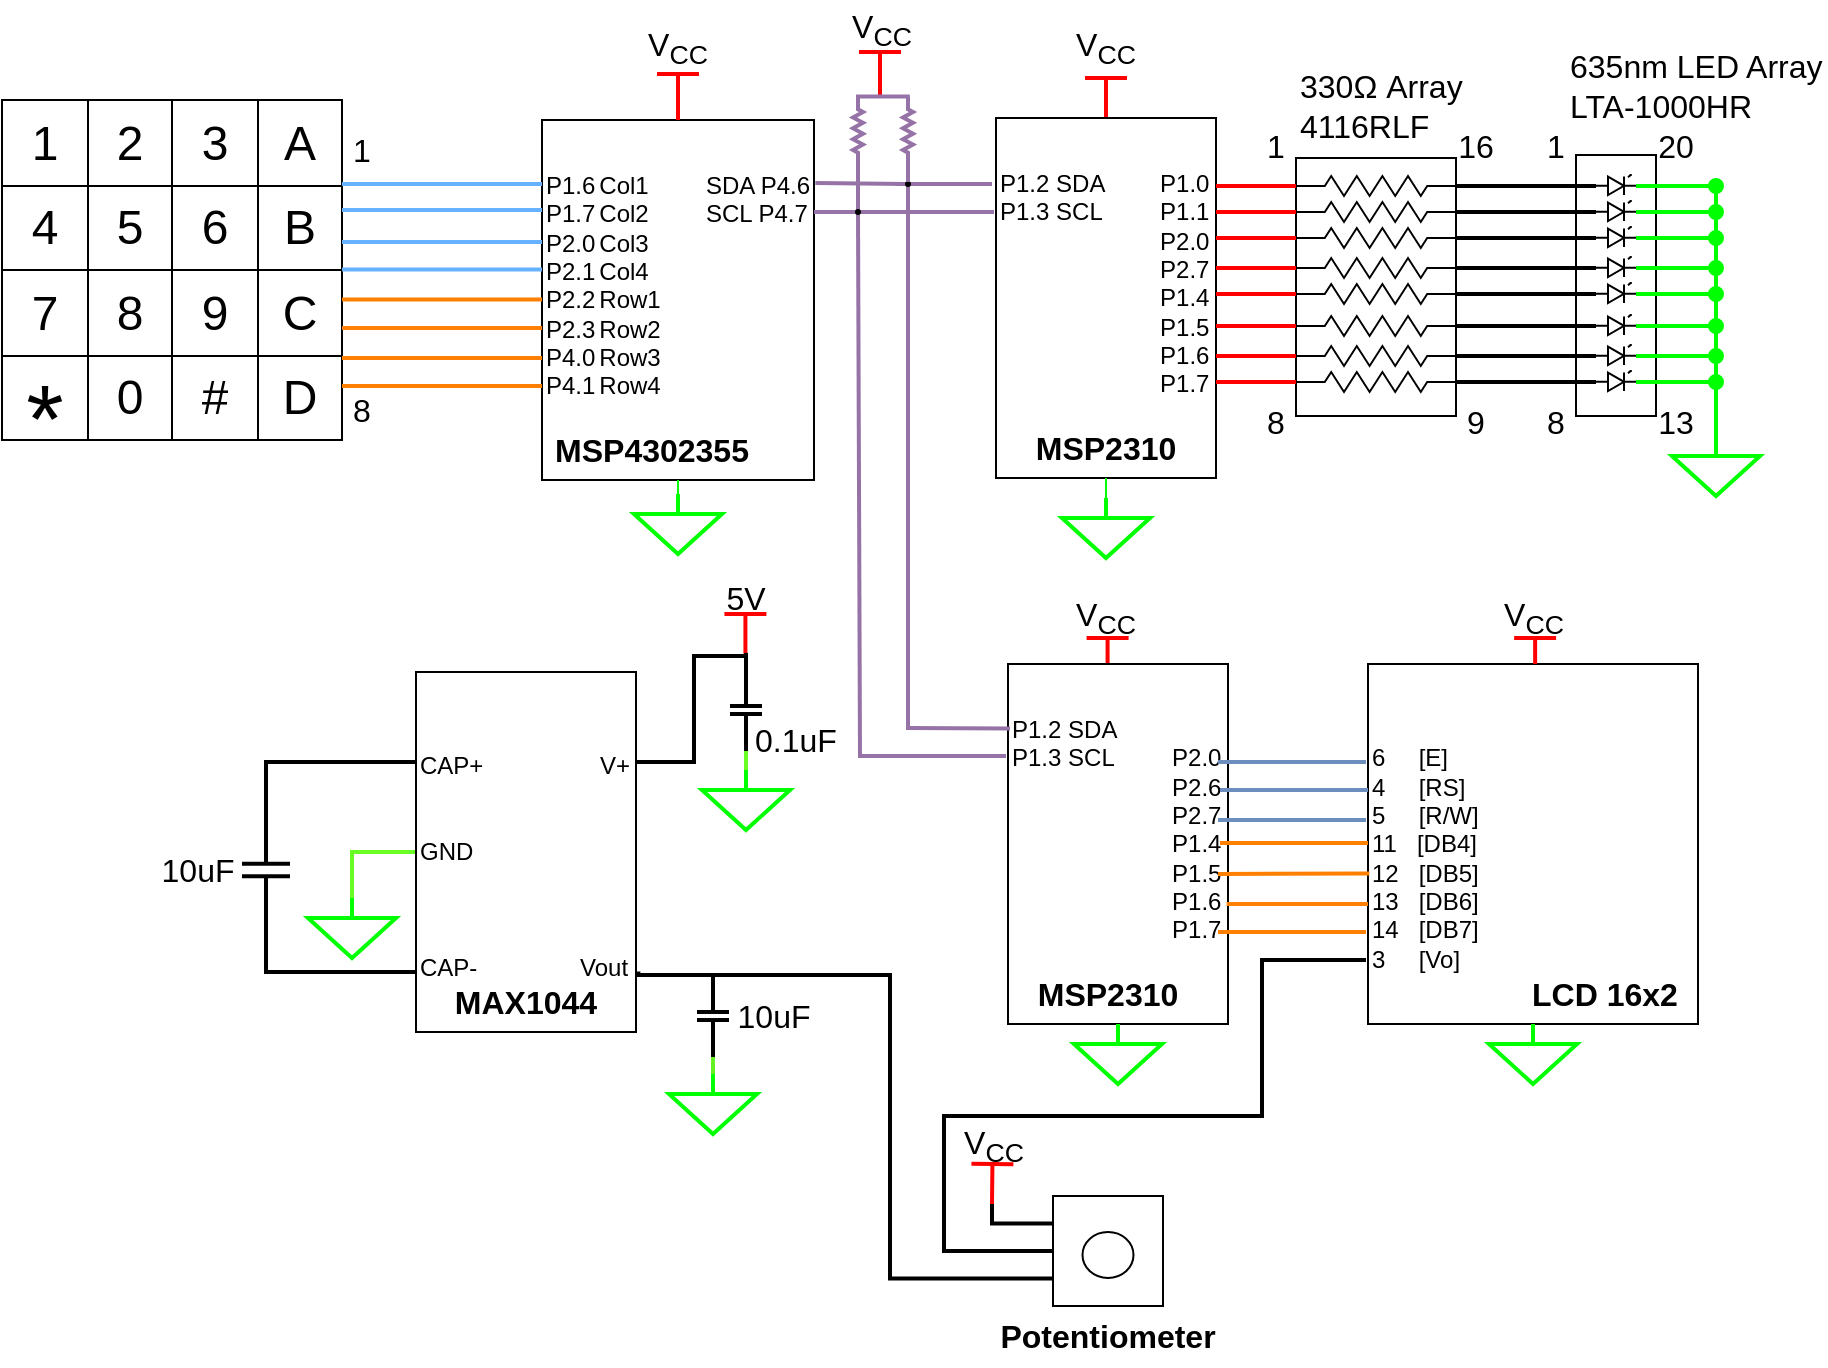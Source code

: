 <mxfile version="24.0.4" type="device">
  <diagram name="Page-1" id="4rpLZlCf1FPE0qUcPTxL">
    <mxGraphModel dx="1115" dy="878" grid="0" gridSize="10" guides="1" tooltips="1" connect="1" arrows="1" fold="1" page="0" pageScale="1" pageWidth="850" pageHeight="1100" math="0" shadow="0">
      <root>
        <mxCell id="0" />
        <mxCell id="1" parent="0" />
        <mxCell id="8NAv_t2myWH5Uk8jgpou-52" style="edgeStyle=orthogonalEdgeStyle;rounded=0;orthogonalLoop=1;jettySize=auto;html=1;exitX=0;exitY=0.5;exitDx=0;exitDy=0;exitPerimeter=0;endArrow=none;endFill=0;fillColor=#e1d5e7;strokeColor=#9673a6;entryX=0.5;entryY=1;entryDx=0;entryDy=0;strokeWidth=2;" edge="1" parent="1" source="8NAv_t2myWH5Uk8jgpou-51" target="8NAv_t2myWH5Uk8jgpou-22">
          <mxGeometry relative="1" as="geometry">
            <mxPoint x="478" y="192.411" as="targetPoint" />
          </mxGeometry>
        </mxCell>
        <mxCell id="cNTjn1yjahwDJ68PiCmW-8" value="P1.6&lt;span style=&quot;white-space: pre;&quot;&gt;&#x9;&lt;/span&gt;Col1&lt;span style=&quot;white-space: pre;&quot;&gt;&#x9;&lt;span style=&quot;white-space: pre;&quot;&gt;&#x9;&lt;/span&gt;&lt;/span&gt;SDA P4.6&lt;br&gt;P1.7&lt;span style=&quot;white-space: pre;&quot;&gt;&#x9;&lt;/span&gt;Col2&lt;span style=&quot;white-space: pre;&quot;&gt;&#x9;&lt;/span&gt;&lt;span style=&quot;white-space: pre;&quot;&gt;&#x9;&lt;/span&gt;SCL P4.7&lt;br&gt;P2.0&lt;span style=&quot;white-space: pre;&quot;&gt;&#x9;&lt;/span&gt;Col3&lt;span style=&quot;white-space: pre;&quot;&gt;&#x9;&lt;/span&gt;&lt;br&gt;P2.1&lt;span style=&quot;white-space: pre;&quot;&gt;&#x9;&lt;/span&gt;Col4&lt;span style=&quot;white-space: pre;&quot;&gt;&#x9;&lt;/span&gt;&lt;br&gt;P2.2&lt;span style=&quot;white-space: pre;&quot;&gt;&#x9;&lt;/span&gt;Row1&lt;br&gt;P2.3&lt;span style=&quot;white-space: pre;&quot;&gt;&#x9;&lt;/span&gt;Row2&lt;br&gt;P4.0&lt;span style=&quot;white-space: pre;&quot;&gt;&#x9;&lt;/span&gt;Row3&lt;br&gt;&lt;div style=&quot;&quot;&gt;&lt;span style=&quot;background-color: initial;&quot;&gt;P4.1&lt;span style=&quot;white-space: pre;&quot;&gt;&#x9;&lt;/span&gt;Row4&lt;/span&gt;&lt;span style=&quot;background-color: initial;&quot;&gt;&amp;nbsp; &amp;nbsp;&amp;nbsp;&lt;/span&gt;&lt;/div&gt;&lt;div style=&quot;&quot;&gt;&lt;span style=&quot;background-color: initial;&quot;&gt;&lt;br&gt;&lt;/span&gt;&lt;/div&gt;" style="rounded=0;whiteSpace=wrap;html=1;align=left;" parent="1" vertex="1">
          <mxGeometry x="320" y="160" width="136" height="180" as="geometry" />
        </mxCell>
        <mxCell id="cNTjn1yjahwDJ68PiCmW-9" value="" style="shape=table;startSize=0;container=1;collapsible=0;childLayout=tableLayout;" parent="1" vertex="1">
          <mxGeometry x="50" y="150" width="170" height="170" as="geometry" />
        </mxCell>
        <mxCell id="cNTjn1yjahwDJ68PiCmW-10" value="" style="shape=tableRow;horizontal=0;startSize=0;swimlaneHead=0;swimlaneBody=0;strokeColor=inherit;top=0;left=0;bottom=0;right=0;collapsible=0;dropTarget=0;fillColor=none;points=[[0,0.5],[1,0.5]];portConstraint=eastwest;" parent="cNTjn1yjahwDJ68PiCmW-9" vertex="1">
          <mxGeometry width="170" height="43" as="geometry" />
        </mxCell>
        <mxCell id="cNTjn1yjahwDJ68PiCmW-11" value="&lt;font style=&quot;font-size: 24px;&quot;&gt;1&lt;/font&gt;" style="shape=partialRectangle;html=1;whiteSpace=wrap;connectable=0;strokeColor=inherit;overflow=hidden;fillColor=none;top=0;left=0;bottom=0;right=0;pointerEvents=1;" parent="cNTjn1yjahwDJ68PiCmW-10" vertex="1">
          <mxGeometry width="43" height="43" as="geometry">
            <mxRectangle width="43" height="43" as="alternateBounds" />
          </mxGeometry>
        </mxCell>
        <mxCell id="cNTjn1yjahwDJ68PiCmW-12" value="&lt;font style=&quot;font-size: 24px;&quot;&gt;2&lt;/font&gt;" style="shape=partialRectangle;html=1;whiteSpace=wrap;connectable=0;strokeColor=inherit;overflow=hidden;fillColor=none;top=0;left=0;bottom=0;right=0;pointerEvents=1;" parent="cNTjn1yjahwDJ68PiCmW-10" vertex="1">
          <mxGeometry x="43" width="42" height="43" as="geometry">
            <mxRectangle width="42" height="43" as="alternateBounds" />
          </mxGeometry>
        </mxCell>
        <mxCell id="cNTjn1yjahwDJ68PiCmW-13" value="&lt;font style=&quot;font-size: 24px;&quot;&gt;3&lt;/font&gt;" style="shape=partialRectangle;html=1;whiteSpace=wrap;connectable=0;strokeColor=inherit;overflow=hidden;fillColor=none;top=0;left=0;bottom=0;right=0;pointerEvents=1;" parent="cNTjn1yjahwDJ68PiCmW-10" vertex="1">
          <mxGeometry x="85" width="43" height="43" as="geometry">
            <mxRectangle width="43" height="43" as="alternateBounds" />
          </mxGeometry>
        </mxCell>
        <mxCell id="cNTjn1yjahwDJ68PiCmW-14" value="&lt;font style=&quot;font-size: 24px;&quot;&gt;A&lt;/font&gt;" style="shape=partialRectangle;html=1;whiteSpace=wrap;connectable=0;strokeColor=inherit;overflow=hidden;fillColor=none;top=0;left=0;bottom=0;right=0;pointerEvents=1;" parent="cNTjn1yjahwDJ68PiCmW-10" vertex="1">
          <mxGeometry x="128" width="42" height="43" as="geometry">
            <mxRectangle width="42" height="43" as="alternateBounds" />
          </mxGeometry>
        </mxCell>
        <mxCell id="cNTjn1yjahwDJ68PiCmW-15" value="" style="shape=tableRow;horizontal=0;startSize=0;swimlaneHead=0;swimlaneBody=0;strokeColor=inherit;top=0;left=0;bottom=0;right=0;collapsible=0;dropTarget=0;fillColor=none;points=[[0,0.5],[1,0.5]];portConstraint=eastwest;" parent="cNTjn1yjahwDJ68PiCmW-9" vertex="1">
          <mxGeometry y="43" width="170" height="42" as="geometry" />
        </mxCell>
        <mxCell id="cNTjn1yjahwDJ68PiCmW-16" value="&lt;font style=&quot;font-size: 24px;&quot;&gt;4&lt;/font&gt;" style="shape=partialRectangle;html=1;whiteSpace=wrap;connectable=0;strokeColor=inherit;overflow=hidden;fillColor=none;top=0;left=0;bottom=0;right=0;pointerEvents=1;" parent="cNTjn1yjahwDJ68PiCmW-15" vertex="1">
          <mxGeometry width="43" height="42" as="geometry">
            <mxRectangle width="43" height="42" as="alternateBounds" />
          </mxGeometry>
        </mxCell>
        <mxCell id="cNTjn1yjahwDJ68PiCmW-17" value="&lt;font style=&quot;font-size: 24px;&quot;&gt;5&lt;/font&gt;" style="shape=partialRectangle;html=1;whiteSpace=wrap;connectable=0;strokeColor=inherit;overflow=hidden;fillColor=none;top=0;left=0;bottom=0;right=0;pointerEvents=1;" parent="cNTjn1yjahwDJ68PiCmW-15" vertex="1">
          <mxGeometry x="43" width="42" height="42" as="geometry">
            <mxRectangle width="42" height="42" as="alternateBounds" />
          </mxGeometry>
        </mxCell>
        <mxCell id="cNTjn1yjahwDJ68PiCmW-18" value="&lt;font style=&quot;font-size: 24px;&quot;&gt;6&lt;/font&gt;" style="shape=partialRectangle;html=1;whiteSpace=wrap;connectable=0;strokeColor=inherit;overflow=hidden;fillColor=none;top=0;left=0;bottom=0;right=0;pointerEvents=1;" parent="cNTjn1yjahwDJ68PiCmW-15" vertex="1">
          <mxGeometry x="85" width="43" height="42" as="geometry">
            <mxRectangle width="43" height="42" as="alternateBounds" />
          </mxGeometry>
        </mxCell>
        <mxCell id="cNTjn1yjahwDJ68PiCmW-19" value="&lt;font style=&quot;font-size: 24px;&quot;&gt;B&lt;/font&gt;" style="shape=partialRectangle;html=1;whiteSpace=wrap;connectable=0;strokeColor=inherit;overflow=hidden;fillColor=none;top=0;left=0;bottom=0;right=0;pointerEvents=1;" parent="cNTjn1yjahwDJ68PiCmW-15" vertex="1">
          <mxGeometry x="128" width="42" height="42" as="geometry">
            <mxRectangle width="42" height="42" as="alternateBounds" />
          </mxGeometry>
        </mxCell>
        <mxCell id="cNTjn1yjahwDJ68PiCmW-20" value="" style="shape=tableRow;horizontal=0;startSize=0;swimlaneHead=0;swimlaneBody=0;strokeColor=inherit;top=0;left=0;bottom=0;right=0;collapsible=0;dropTarget=0;fillColor=none;points=[[0,0.5],[1,0.5]];portConstraint=eastwest;" parent="cNTjn1yjahwDJ68PiCmW-9" vertex="1">
          <mxGeometry y="85" width="170" height="43" as="geometry" />
        </mxCell>
        <mxCell id="cNTjn1yjahwDJ68PiCmW-21" value="&lt;font style=&quot;font-size: 24px;&quot;&gt;7&lt;/font&gt;" style="shape=partialRectangle;html=1;whiteSpace=wrap;connectable=0;strokeColor=inherit;overflow=hidden;fillColor=none;top=0;left=0;bottom=0;right=0;pointerEvents=1;" parent="cNTjn1yjahwDJ68PiCmW-20" vertex="1">
          <mxGeometry width="43" height="43" as="geometry">
            <mxRectangle width="43" height="43" as="alternateBounds" />
          </mxGeometry>
        </mxCell>
        <mxCell id="cNTjn1yjahwDJ68PiCmW-22" value="&lt;font style=&quot;font-size: 24px;&quot;&gt;8&lt;/font&gt;" style="shape=partialRectangle;html=1;whiteSpace=wrap;connectable=0;strokeColor=inherit;overflow=hidden;fillColor=none;top=0;left=0;bottom=0;right=0;pointerEvents=1;" parent="cNTjn1yjahwDJ68PiCmW-20" vertex="1">
          <mxGeometry x="43" width="42" height="43" as="geometry">
            <mxRectangle width="42" height="43" as="alternateBounds" />
          </mxGeometry>
        </mxCell>
        <mxCell id="cNTjn1yjahwDJ68PiCmW-23" value="&lt;font style=&quot;font-size: 24px;&quot;&gt;9&lt;/font&gt;" style="shape=partialRectangle;html=1;whiteSpace=wrap;connectable=0;strokeColor=inherit;overflow=hidden;fillColor=none;top=0;left=0;bottom=0;right=0;pointerEvents=1;" parent="cNTjn1yjahwDJ68PiCmW-20" vertex="1">
          <mxGeometry x="85" width="43" height="43" as="geometry">
            <mxRectangle width="43" height="43" as="alternateBounds" />
          </mxGeometry>
        </mxCell>
        <mxCell id="cNTjn1yjahwDJ68PiCmW-24" value="&lt;font style=&quot;font-size: 24px;&quot;&gt;C&lt;/font&gt;" style="shape=partialRectangle;html=1;whiteSpace=wrap;connectable=0;strokeColor=inherit;overflow=hidden;fillColor=none;top=0;left=0;bottom=0;right=0;pointerEvents=1;" parent="cNTjn1yjahwDJ68PiCmW-20" vertex="1">
          <mxGeometry x="128" width="42" height="43" as="geometry">
            <mxRectangle width="42" height="43" as="alternateBounds" />
          </mxGeometry>
        </mxCell>
        <mxCell id="cNTjn1yjahwDJ68PiCmW-25" value="" style="shape=tableRow;horizontal=0;startSize=0;swimlaneHead=0;swimlaneBody=0;strokeColor=inherit;top=0;left=0;bottom=0;right=0;collapsible=0;dropTarget=0;fillColor=none;points=[[0,0.5],[1,0.5]];portConstraint=eastwest;" parent="cNTjn1yjahwDJ68PiCmW-9" vertex="1">
          <mxGeometry y="128" width="170" height="42" as="geometry" />
        </mxCell>
        <mxCell id="cNTjn1yjahwDJ68PiCmW-26" value="&lt;font style=&quot;font-size: 48px;&quot;&gt;*&lt;/font&gt;" style="shape=partialRectangle;html=1;whiteSpace=wrap;connectable=0;strokeColor=inherit;overflow=hidden;fillColor=none;top=0;left=0;bottom=0;right=0;pointerEvents=1;" parent="cNTjn1yjahwDJ68PiCmW-25" vertex="1">
          <mxGeometry width="43" height="42" as="geometry">
            <mxRectangle width="43" height="42" as="alternateBounds" />
          </mxGeometry>
        </mxCell>
        <mxCell id="cNTjn1yjahwDJ68PiCmW-27" value="&lt;font style=&quot;font-size: 24px;&quot;&gt;0&lt;/font&gt;" style="shape=partialRectangle;html=1;whiteSpace=wrap;connectable=0;strokeColor=inherit;overflow=hidden;fillColor=none;top=0;left=0;bottom=0;right=0;pointerEvents=1;" parent="cNTjn1yjahwDJ68PiCmW-25" vertex="1">
          <mxGeometry x="43" width="42" height="42" as="geometry">
            <mxRectangle width="42" height="42" as="alternateBounds" />
          </mxGeometry>
        </mxCell>
        <mxCell id="cNTjn1yjahwDJ68PiCmW-28" value="&lt;font style=&quot;font-size: 24px;&quot;&gt;#&lt;/font&gt;" style="shape=partialRectangle;html=1;whiteSpace=wrap;connectable=0;strokeColor=inherit;overflow=hidden;fillColor=none;top=0;left=0;bottom=0;right=0;pointerEvents=1;" parent="cNTjn1yjahwDJ68PiCmW-25" vertex="1">
          <mxGeometry x="85" width="43" height="42" as="geometry">
            <mxRectangle width="43" height="42" as="alternateBounds" />
          </mxGeometry>
        </mxCell>
        <mxCell id="cNTjn1yjahwDJ68PiCmW-29" value="&lt;font style=&quot;font-size: 24px;&quot;&gt;D&lt;/font&gt;" style="shape=partialRectangle;html=1;whiteSpace=wrap;connectable=0;strokeColor=inherit;overflow=hidden;fillColor=none;top=0;left=0;bottom=0;right=0;pointerEvents=1;" parent="cNTjn1yjahwDJ68PiCmW-25" vertex="1">
          <mxGeometry x="128" width="42" height="42" as="geometry">
            <mxRectangle width="42" height="42" as="alternateBounds" />
          </mxGeometry>
        </mxCell>
        <mxCell id="cNTjn1yjahwDJ68PiCmW-30" value="" style="endArrow=none;html=1;rounded=0;strokeColor=#FF8000;strokeWidth=2;" parent="1" edge="1">
          <mxGeometry width="50" height="50" relative="1" as="geometry">
            <mxPoint x="320" y="293" as="sourcePoint" />
            <mxPoint x="220" y="293" as="targetPoint" />
          </mxGeometry>
        </mxCell>
        <mxCell id="cNTjn1yjahwDJ68PiCmW-31" value="" style="endArrow=none;html=1;rounded=0;strokeColor=#FF8000;strokeWidth=2;" parent="1" edge="1">
          <mxGeometry width="50" height="50" relative="1" as="geometry">
            <mxPoint x="320" y="279" as="sourcePoint" />
            <mxPoint x="220" y="279" as="targetPoint" />
          </mxGeometry>
        </mxCell>
        <mxCell id="cNTjn1yjahwDJ68PiCmW-32" value="" style="endArrow=none;html=1;rounded=0;strokeColor=#FF8000;strokeWidth=2;" parent="1" edge="1">
          <mxGeometry width="50" height="50" relative="1" as="geometry">
            <mxPoint x="320" y="264" as="sourcePoint" />
            <mxPoint x="220" y="264" as="targetPoint" />
          </mxGeometry>
        </mxCell>
        <mxCell id="cNTjn1yjahwDJ68PiCmW-33" value="" style="endArrow=none;html=1;rounded=0;strokeColor=#FF8000;strokeWidth=2;" parent="1" edge="1">
          <mxGeometry width="50" height="50" relative="1" as="geometry">
            <mxPoint x="320" y="249.78" as="sourcePoint" />
            <mxPoint x="220" y="249.78" as="targetPoint" />
          </mxGeometry>
        </mxCell>
        <mxCell id="cNTjn1yjahwDJ68PiCmW-34" value="" style="endArrow=none;html=1;rounded=0;strokeColor=#66B2FF;strokeWidth=2;" parent="1" edge="1">
          <mxGeometry width="50" height="50" relative="1" as="geometry">
            <mxPoint x="320" y="234.78" as="sourcePoint" />
            <mxPoint x="220" y="234.78" as="targetPoint" />
          </mxGeometry>
        </mxCell>
        <mxCell id="cNTjn1yjahwDJ68PiCmW-35" value="" style="endArrow=none;html=1;rounded=0;strokeColor=#66B2FF;strokeWidth=2;" parent="1" edge="1">
          <mxGeometry width="50" height="50" relative="1" as="geometry">
            <mxPoint x="320" y="221" as="sourcePoint" />
            <mxPoint x="220" y="221" as="targetPoint" />
          </mxGeometry>
        </mxCell>
        <mxCell id="cNTjn1yjahwDJ68PiCmW-36" value="" style="endArrow=none;html=1;rounded=0;strokeColor=#66B2FF;strokeWidth=2;" parent="1" edge="1">
          <mxGeometry width="50" height="50" relative="1" as="geometry">
            <mxPoint x="320" y="192" as="sourcePoint" />
            <mxPoint x="220" y="192" as="targetPoint" />
          </mxGeometry>
        </mxCell>
        <mxCell id="cNTjn1yjahwDJ68PiCmW-37" value="" style="endArrow=none;html=1;rounded=0;strokeColor=#66B2FF;strokeWidth=2;" parent="1" edge="1">
          <mxGeometry width="50" height="50" relative="1" as="geometry">
            <mxPoint x="320" y="205" as="sourcePoint" />
            <mxPoint x="220" y="205" as="targetPoint" />
          </mxGeometry>
        </mxCell>
        <mxCell id="cNTjn1yjahwDJ68PiCmW-38" value="" style="pointerEvents=1;verticalLabelPosition=bottom;shadow=0;dashed=0;align=center;html=1;verticalAlign=top;shape=mxgraph.electrical.signal_sources.signal_ground;strokeColor=#00FF00;strokeWidth=2;" parent="1" vertex="1">
          <mxGeometry x="366" y="347" width="44" height="30" as="geometry" />
        </mxCell>
        <mxCell id="cNTjn1yjahwDJ68PiCmW-39" value="" style="endArrow=none;html=1;rounded=0;fontSize=12;startSize=8;endSize=8;entryX=0.5;entryY=0;entryDx=0;entryDy=0;entryPerimeter=0;exitX=0.5;exitY=1;exitDx=0;exitDy=0;strokeColor=#00ff00;" parent="1" source="cNTjn1yjahwDJ68PiCmW-8" target="cNTjn1yjahwDJ68PiCmW-38" edge="1">
          <mxGeometry width="50" height="50" relative="1" as="geometry">
            <mxPoint x="340" y="180" as="sourcePoint" />
            <mxPoint x="390" y="130" as="targetPoint" />
          </mxGeometry>
        </mxCell>
        <mxCell id="cNTjn1yjahwDJ68PiCmW-40" value="MSP4302355" style="text;strokeColor=none;fillColor=none;html=1;align=center;verticalAlign=middle;whiteSpace=wrap;rounded=0;fontSize=16;fontStyle=1" parent="1" vertex="1">
          <mxGeometry x="345" y="310" width="60" height="30" as="geometry" />
        </mxCell>
        <mxCell id="cNTjn1yjahwDJ68PiCmW-42" value="1" style="text;strokeColor=none;fillColor=none;html=1;align=center;verticalAlign=middle;whiteSpace=wrap;rounded=0;fontSize=16;" parent="1" vertex="1">
          <mxGeometry x="200" y="160" width="60" height="30" as="geometry" />
        </mxCell>
        <mxCell id="cNTjn1yjahwDJ68PiCmW-43" value="8" style="text;strokeColor=none;fillColor=none;html=1;align=center;verticalAlign=middle;whiteSpace=wrap;rounded=0;fontSize=16;" parent="1" vertex="1">
          <mxGeometry x="200" y="290" width="60" height="30" as="geometry" />
        </mxCell>
        <mxCell id="cNTjn1yjahwDJ68PiCmW-44" style="edgeStyle=none;curved=1;rounded=0;orthogonalLoop=1;jettySize=auto;html=1;exitX=0.5;exitY=0;exitDx=0;exitDy=0;fontSize=12;startSize=8;endSize=18;endArrow=baseDash;endFill=0;shadow=0;strokeWidth=2;strokeColor=#FF0000;" parent="1" source="cNTjn1yjahwDJ68PiCmW-45" edge="1">
          <mxGeometry relative="1" as="geometry">
            <mxPoint x="602" y="139" as="targetPoint" />
          </mxGeometry>
        </mxCell>
        <mxCell id="cNTjn1yjahwDJ68PiCmW-45" value="P1.2 SDA&lt;span style=&quot;white-space: pre;&quot;&gt;&#x9;&lt;/span&gt;P1.0&lt;br&gt;P1.3 SCL&lt;span style=&quot;white-space: pre;&quot;&gt;&#x9;&lt;/span&gt;&lt;span style=&quot;white-space: pre;&quot;&gt;&#x9;&lt;/span&gt;P1.1&lt;br&gt;&lt;blockquote style=&quot;margin: 0 0 0 40px; border: none; padding: 0px;&quot;&gt;&lt;span style=&quot;white-space: pre;&quot;&gt;&lt;span style=&quot;white-space: pre;&quot;&gt;&#x9;&lt;/span&gt;    &lt;/span&gt;P2.0&lt;/blockquote&gt;&lt;span style=&quot;white-space: pre;&quot;&gt;&lt;span style=&quot;white-space: pre;&quot;&gt;&#x9;&lt;/span&gt;&#x9;&lt;/span&gt;&lt;span style=&quot;white-space: pre;&quot;&gt;&#x9;&lt;/span&gt;P2.7&lt;br&gt;&lt;span style=&quot;white-space: pre;&quot;&gt;&lt;span style=&quot;white-space: pre;&quot;&gt;&#x9;&lt;/span&gt;&lt;span style=&quot;white-space: pre;&quot;&gt;&#x9;&lt;/span&gt;&#x9;&lt;/span&gt;P1.4&lt;br&gt;&lt;span style=&quot;white-space: pre;&quot;&gt;&lt;span style=&quot;white-space: pre;&quot;&gt;&#x9;&lt;/span&gt;&lt;span style=&quot;white-space: pre;&quot;&gt;&#x9;&lt;/span&gt;&#x9;&lt;/span&gt;P1.5&lt;br&gt;&lt;span style=&quot;white-space: pre;&quot;&gt;&lt;span style=&quot;white-space: pre;&quot;&gt;&lt;span style=&quot;white-space: pre;&quot;&gt;&#x9;&lt;/span&gt;&lt;span style=&quot;white-space: pre;&quot;&gt;&#x9;&lt;/span&gt;&#x9;&lt;/span&gt;&lt;/span&gt;P1.6&lt;br&gt;&lt;div style=&quot;&quot;&gt;&lt;span style=&quot;background-color: initial;&quot;&gt;&lt;span style=&quot;white-space: pre;&quot;&gt;&lt;span style=&quot;white-space: pre;&quot;&gt;&#x9;&lt;/span&gt;&lt;span style=&quot;white-space: pre;&quot;&gt;&#x9;&lt;/span&gt;&#x9;&lt;/span&gt;&lt;/span&gt;&lt;span style=&quot;background-color: initial;&quot;&gt;P1.7&lt;/span&gt;&lt;span style=&quot;background-color: initial;&quot;&gt;&amp;nbsp; &amp;nbsp;&amp;nbsp;&lt;/span&gt;&lt;/div&gt;" style="rounded=0;whiteSpace=wrap;html=1;align=left;" parent="1" vertex="1">
          <mxGeometry x="547" y="159" width="110" height="180" as="geometry" />
        </mxCell>
        <mxCell id="cNTjn1yjahwDJ68PiCmW-46" value="" style="pointerEvents=1;verticalLabelPosition=bottom;shadow=0;dashed=0;align=center;html=1;verticalAlign=top;shape=mxgraph.electrical.signal_sources.signal_ground;strokeColor=#00FF00;strokeWidth=2;" parent="1" vertex="1">
          <mxGeometry x="580" y="349" width="44" height="30" as="geometry" />
        </mxCell>
        <mxCell id="cNTjn1yjahwDJ68PiCmW-47" value="" style="endArrow=none;html=1;rounded=0;fontSize=12;startSize=8;endSize=8;entryX=0.5;entryY=0;entryDx=0;entryDy=0;entryPerimeter=0;exitX=0.5;exitY=1;exitDx=0;exitDy=0;strokeColor=#00ff00;" parent="1" source="cNTjn1yjahwDJ68PiCmW-45" target="cNTjn1yjahwDJ68PiCmW-46" edge="1">
          <mxGeometry width="50" height="50" relative="1" as="geometry">
            <mxPoint x="567" y="179" as="sourcePoint" />
            <mxPoint x="617" y="129" as="targetPoint" />
          </mxGeometry>
        </mxCell>
        <mxCell id="cNTjn1yjahwDJ68PiCmW-48" value="MSP2310" style="text;strokeColor=none;fillColor=none;html=1;align=center;verticalAlign=middle;whiteSpace=wrap;rounded=0;fontSize=16;fontStyle=1" parent="1" vertex="1">
          <mxGeometry x="572" y="309" width="60" height="30" as="geometry" />
        </mxCell>
        <mxCell id="cNTjn1yjahwDJ68PiCmW-49" value="V&lt;sub&gt;CC&lt;/sub&gt;" style="text;strokeColor=none;fillColor=none;html=1;align=center;verticalAlign=middle;whiteSpace=wrap;rounded=0;fontSize=16;" parent="1" vertex="1">
          <mxGeometry x="572" y="109" width="60" height="30" as="geometry" />
        </mxCell>
        <mxCell id="cNTjn1yjahwDJ68PiCmW-50" value="" style="rounded=0;whiteSpace=wrap;html=1;" parent="1" vertex="1">
          <mxGeometry x="837" y="177.5" width="40" height="130.5" as="geometry" />
        </mxCell>
        <mxCell id="cNTjn1yjahwDJ68PiCmW-51" value="" style="rounded=0;whiteSpace=wrap;html=1;" parent="1" vertex="1">
          <mxGeometry x="697" y="179" width="80" height="129" as="geometry" />
        </mxCell>
        <mxCell id="cNTjn1yjahwDJ68PiCmW-52" value="" style="pointerEvents=1;verticalLabelPosition=bottom;shadow=0;dashed=0;align=center;html=1;verticalAlign=top;shape=mxgraph.electrical.resistors.resistor_2;" parent="1" vertex="1">
          <mxGeometry x="697" y="188" width="80" height="10" as="geometry" />
        </mxCell>
        <mxCell id="cNTjn1yjahwDJ68PiCmW-53" value="" style="pointerEvents=1;verticalLabelPosition=bottom;shadow=0;dashed=0;align=center;html=1;verticalAlign=top;shape=mxgraph.electrical.resistors.resistor_2;" parent="1" vertex="1">
          <mxGeometry x="697" y="201" width="80" height="10" as="geometry" />
        </mxCell>
        <mxCell id="cNTjn1yjahwDJ68PiCmW-54" value="" style="pointerEvents=1;verticalLabelPosition=bottom;shadow=0;dashed=0;align=center;html=1;verticalAlign=top;shape=mxgraph.electrical.resistors.resistor_2;" parent="1" vertex="1">
          <mxGeometry x="697" y="214" width="80" height="10" as="geometry" />
        </mxCell>
        <mxCell id="cNTjn1yjahwDJ68PiCmW-55" value="" style="pointerEvents=1;verticalLabelPosition=bottom;shadow=0;dashed=0;align=center;html=1;verticalAlign=top;shape=mxgraph.electrical.resistors.resistor_2;" parent="1" vertex="1">
          <mxGeometry x="697" y="229" width="80" height="10" as="geometry" />
        </mxCell>
        <mxCell id="cNTjn1yjahwDJ68PiCmW-56" value="" style="pointerEvents=1;verticalLabelPosition=bottom;shadow=0;dashed=0;align=center;html=1;verticalAlign=top;shape=mxgraph.electrical.resistors.resistor_2;" parent="1" vertex="1">
          <mxGeometry x="697" y="242" width="80" height="10" as="geometry" />
        </mxCell>
        <mxCell id="cNTjn1yjahwDJ68PiCmW-57" value="" style="pointerEvents=1;verticalLabelPosition=bottom;shadow=0;dashed=0;align=center;html=1;verticalAlign=top;shape=mxgraph.electrical.resistors.resistor_2;" parent="1" vertex="1">
          <mxGeometry x="697" y="258" width="80" height="10" as="geometry" />
        </mxCell>
        <mxCell id="cNTjn1yjahwDJ68PiCmW-58" value="" style="pointerEvents=1;verticalLabelPosition=bottom;shadow=0;dashed=0;align=center;html=1;verticalAlign=top;shape=mxgraph.electrical.resistors.resistor_2;" parent="1" vertex="1">
          <mxGeometry x="697" y="273" width="80" height="10" as="geometry" />
        </mxCell>
        <mxCell id="cNTjn1yjahwDJ68PiCmW-59" value="" style="pointerEvents=1;verticalLabelPosition=bottom;shadow=0;dashed=0;align=center;html=1;verticalAlign=top;shape=mxgraph.electrical.resistors.resistor_2;" parent="1" vertex="1">
          <mxGeometry x="697" y="286" width="80" height="10" as="geometry" />
        </mxCell>
        <mxCell id="cNTjn1yjahwDJ68PiCmW-60" value="" style="endArrow=none;html=1;rounded=0;strokeColor=#FF0000;strokeWidth=2;" parent="1" edge="1">
          <mxGeometry width="50" height="50" relative="1" as="geometry">
            <mxPoint x="697" y="291" as="sourcePoint" />
            <mxPoint x="657" y="291" as="targetPoint" />
          </mxGeometry>
        </mxCell>
        <mxCell id="cNTjn1yjahwDJ68PiCmW-61" value="" style="endArrow=none;html=1;rounded=0;strokeColor=#FF0000;strokeWidth=2;" parent="1" edge="1">
          <mxGeometry width="50" height="50" relative="1" as="geometry">
            <mxPoint x="697" y="278" as="sourcePoint" />
            <mxPoint x="657" y="278" as="targetPoint" />
          </mxGeometry>
        </mxCell>
        <mxCell id="cNTjn1yjahwDJ68PiCmW-62" value="" style="endArrow=none;html=1;rounded=0;strokeColor=#FF0000;strokeWidth=2;" parent="1" edge="1">
          <mxGeometry width="50" height="50" relative="1" as="geometry">
            <mxPoint x="697" y="263" as="sourcePoint" />
            <mxPoint x="657" y="263" as="targetPoint" />
          </mxGeometry>
        </mxCell>
        <mxCell id="cNTjn1yjahwDJ68PiCmW-63" value="" style="endArrow=none;html=1;rounded=0;strokeColor=#FF0000;strokeWidth=2;" parent="1" edge="1">
          <mxGeometry width="50" height="50" relative="1" as="geometry">
            <mxPoint x="697" y="247" as="sourcePoint" />
            <mxPoint x="657" y="247" as="targetPoint" />
          </mxGeometry>
        </mxCell>
        <mxCell id="cNTjn1yjahwDJ68PiCmW-64" value="" style="endArrow=none;html=1;rounded=0;strokeColor=#FF0000;strokeWidth=2;" parent="1" edge="1">
          <mxGeometry width="50" height="50" relative="1" as="geometry">
            <mxPoint x="697" y="234" as="sourcePoint" />
            <mxPoint x="657" y="234" as="targetPoint" />
          </mxGeometry>
        </mxCell>
        <mxCell id="cNTjn1yjahwDJ68PiCmW-65" value="" style="endArrow=none;html=1;rounded=0;strokeColor=#FF0000;strokeWidth=2;" parent="1" edge="1">
          <mxGeometry width="50" height="50" relative="1" as="geometry">
            <mxPoint x="697" y="219" as="sourcePoint" />
            <mxPoint x="657" y="219" as="targetPoint" />
          </mxGeometry>
        </mxCell>
        <mxCell id="cNTjn1yjahwDJ68PiCmW-66" value="" style="endArrow=none;html=1;rounded=0;strokeColor=#ff0000;strokeWidth=2;" parent="1" edge="1">
          <mxGeometry width="50" height="50" relative="1" as="geometry">
            <mxPoint x="697" y="193" as="sourcePoint" />
            <mxPoint x="657" y="193" as="targetPoint" />
          </mxGeometry>
        </mxCell>
        <mxCell id="cNTjn1yjahwDJ68PiCmW-67" value="" style="endArrow=none;html=1;rounded=0;strokeColor=#FF0000;strokeWidth=2;" parent="1" edge="1">
          <mxGeometry width="50" height="50" relative="1" as="geometry">
            <mxPoint x="697" y="206" as="sourcePoint" />
            <mxPoint x="657" y="206" as="targetPoint" />
          </mxGeometry>
        </mxCell>
        <mxCell id="cNTjn1yjahwDJ68PiCmW-68" style="edgeStyle=none;curved=1;rounded=0;orthogonalLoop=1;jettySize=auto;html=1;exitX=0.5;exitY=1;exitDx=0;exitDy=0;fontSize=12;startSize=8;endSize=8;" parent="1" source="cNTjn1yjahwDJ68PiCmW-51" target="cNTjn1yjahwDJ68PiCmW-51" edge="1">
          <mxGeometry relative="1" as="geometry">
            <Array as="points">
              <mxPoint x="737" y="308" />
            </Array>
          </mxGeometry>
        </mxCell>
        <mxCell id="cNTjn1yjahwDJ68PiCmW-69" value="" style="endArrow=none;html=1;rounded=0;strokeWidth=2;" parent="1" edge="1">
          <mxGeometry width="50" height="50" relative="1" as="geometry">
            <mxPoint x="847" y="291" as="sourcePoint" />
            <mxPoint x="777" y="291" as="targetPoint" />
          </mxGeometry>
        </mxCell>
        <mxCell id="cNTjn1yjahwDJ68PiCmW-70" value="" style="endArrow=none;html=1;rounded=0;strokeWidth=2;" parent="1" edge="1">
          <mxGeometry width="50" height="50" relative="1" as="geometry">
            <mxPoint x="847" y="278" as="sourcePoint" />
            <mxPoint x="777" y="278" as="targetPoint" />
          </mxGeometry>
        </mxCell>
        <mxCell id="cNTjn1yjahwDJ68PiCmW-71" value="" style="endArrow=none;html=1;rounded=0;strokeWidth=2;" parent="1" edge="1">
          <mxGeometry width="50" height="50" relative="1" as="geometry">
            <mxPoint x="847" y="263" as="sourcePoint" />
            <mxPoint x="777" y="263" as="targetPoint" />
          </mxGeometry>
        </mxCell>
        <mxCell id="cNTjn1yjahwDJ68PiCmW-72" value="" style="endArrow=none;html=1;rounded=0;strokeWidth=2;" parent="1" edge="1">
          <mxGeometry width="50" height="50" relative="1" as="geometry">
            <mxPoint x="847" y="247" as="sourcePoint" />
            <mxPoint x="777" y="247" as="targetPoint" />
          </mxGeometry>
        </mxCell>
        <mxCell id="cNTjn1yjahwDJ68PiCmW-73" value="" style="endArrow=none;html=1;rounded=0;strokeWidth=2;" parent="1" edge="1">
          <mxGeometry width="50" height="50" relative="1" as="geometry">
            <mxPoint x="847" y="234" as="sourcePoint" />
            <mxPoint x="777" y="234" as="targetPoint" />
          </mxGeometry>
        </mxCell>
        <mxCell id="cNTjn1yjahwDJ68PiCmW-74" value="" style="endArrow=none;html=1;rounded=0;strokeWidth=2;" parent="1" edge="1">
          <mxGeometry width="50" height="50" relative="1" as="geometry">
            <mxPoint x="847" y="219" as="sourcePoint" />
            <mxPoint x="777" y="219" as="targetPoint" />
          </mxGeometry>
        </mxCell>
        <mxCell id="cNTjn1yjahwDJ68PiCmW-75" value="" style="endArrow=none;html=1;rounded=0;strokeWidth=2;" parent="1" edge="1">
          <mxGeometry width="50" height="50" relative="1" as="geometry">
            <mxPoint x="847" y="193" as="sourcePoint" />
            <mxPoint x="777" y="193" as="targetPoint" />
          </mxGeometry>
        </mxCell>
        <mxCell id="cNTjn1yjahwDJ68PiCmW-76" value="" style="endArrow=none;html=1;rounded=0;strokeWidth=2;" parent="1" edge="1">
          <mxGeometry width="50" height="50" relative="1" as="geometry">
            <mxPoint x="847" y="206" as="sourcePoint" />
            <mxPoint x="777" y="206" as="targetPoint" />
          </mxGeometry>
        </mxCell>
        <mxCell id="cNTjn1yjahwDJ68PiCmW-77" style="edgeStyle=none;curved=1;rounded=0;orthogonalLoop=1;jettySize=auto;html=1;exitX=0.5;exitY=1;exitDx=0;exitDy=0;fontSize=12;startSize=8;endSize=8;" parent="1" edge="1">
          <mxGeometry relative="1" as="geometry">
            <Array as="points">
              <mxPoint x="887" y="307.46" />
            </Array>
            <mxPoint x="887" y="307.46" as="sourcePoint" />
            <mxPoint x="887" y="307.46" as="targetPoint" />
          </mxGeometry>
        </mxCell>
        <mxCell id="cNTjn1yjahwDJ68PiCmW-78" value="" style="verticalLabelPosition=bottom;shadow=0;dashed=0;align=center;html=1;verticalAlign=top;shape=mxgraph.electrical.opto_electronics.led_1;pointerEvents=1;" parent="1" vertex="1">
          <mxGeometry x="847" y="187.5" width="20" height="10" as="geometry" />
        </mxCell>
        <mxCell id="cNTjn1yjahwDJ68PiCmW-79" value="" style="verticalLabelPosition=bottom;shadow=0;dashed=0;align=center;html=1;verticalAlign=top;shape=mxgraph.electrical.opto_electronics.led_1;pointerEvents=1;" parent="1" vertex="1">
          <mxGeometry x="847" y="200.5" width="20" height="10" as="geometry" />
        </mxCell>
        <mxCell id="cNTjn1yjahwDJ68PiCmW-80" value="" style="verticalLabelPosition=bottom;shadow=0;dashed=0;align=center;html=1;verticalAlign=top;shape=mxgraph.electrical.opto_electronics.led_1;pointerEvents=1;" parent="1" vertex="1">
          <mxGeometry x="847" y="213.5" width="20" height="10" as="geometry" />
        </mxCell>
        <mxCell id="cNTjn1yjahwDJ68PiCmW-81" value="" style="verticalLabelPosition=bottom;shadow=0;dashed=0;align=center;html=1;verticalAlign=top;shape=mxgraph.electrical.opto_electronics.led_1;pointerEvents=1;" parent="1" vertex="1">
          <mxGeometry x="847" y="228.5" width="20" height="10" as="geometry" />
        </mxCell>
        <mxCell id="cNTjn1yjahwDJ68PiCmW-82" value="" style="verticalLabelPosition=bottom;shadow=0;dashed=0;align=center;html=1;verticalAlign=top;shape=mxgraph.electrical.opto_electronics.led_1;pointerEvents=1;" parent="1" vertex="1">
          <mxGeometry x="847" y="241.5" width="20" height="10" as="geometry" />
        </mxCell>
        <mxCell id="cNTjn1yjahwDJ68PiCmW-83" value="" style="verticalLabelPosition=bottom;shadow=0;dashed=0;align=center;html=1;verticalAlign=top;shape=mxgraph.electrical.opto_electronics.led_1;pointerEvents=1;" parent="1" vertex="1">
          <mxGeometry x="847" y="257.5" width="20" height="10" as="geometry" />
        </mxCell>
        <mxCell id="cNTjn1yjahwDJ68PiCmW-84" value="" style="verticalLabelPosition=bottom;shadow=0;dashed=0;align=center;html=1;verticalAlign=top;shape=mxgraph.electrical.opto_electronics.led_1;pointerEvents=1;" parent="1" vertex="1">
          <mxGeometry x="847" y="272.5" width="20" height="10" as="geometry" />
        </mxCell>
        <mxCell id="cNTjn1yjahwDJ68PiCmW-85" value="" style="verticalLabelPosition=bottom;shadow=0;dashed=0;align=center;html=1;verticalAlign=top;shape=mxgraph.electrical.opto_electronics.led_1;pointerEvents=1;" parent="1" vertex="1">
          <mxGeometry x="847" y="285.5" width="20" height="10" as="geometry" />
        </mxCell>
        <mxCell id="cNTjn1yjahwDJ68PiCmW-86" value="" style="endArrow=none;html=1;rounded=0;strokeColor=#00ff00;strokeWidth=2;startArrow=oval;startFill=1;" parent="1" edge="1">
          <mxGeometry width="50" height="50" relative="1" as="geometry">
            <mxPoint x="907" y="291" as="sourcePoint" />
            <mxPoint x="867" y="291" as="targetPoint" />
          </mxGeometry>
        </mxCell>
        <mxCell id="cNTjn1yjahwDJ68PiCmW-87" value="" style="endArrow=none;html=1;rounded=0;strokeColor=#00ff00;strokeWidth=2;startArrow=oval;startFill=1;" parent="1" edge="1">
          <mxGeometry width="50" height="50" relative="1" as="geometry">
            <mxPoint x="907" y="278" as="sourcePoint" />
            <mxPoint x="867" y="278" as="targetPoint" />
          </mxGeometry>
        </mxCell>
        <mxCell id="cNTjn1yjahwDJ68PiCmW-88" value="" style="endArrow=none;html=1;rounded=0;strokeColor=#00ff00;strokeWidth=2;startArrow=oval;startFill=1;" parent="1" edge="1">
          <mxGeometry width="50" height="50" relative="1" as="geometry">
            <mxPoint x="907" y="263" as="sourcePoint" />
            <mxPoint x="867" y="263" as="targetPoint" />
          </mxGeometry>
        </mxCell>
        <mxCell id="cNTjn1yjahwDJ68PiCmW-89" value="" style="endArrow=none;html=1;rounded=0;strokeColor=#00ff00;strokeWidth=2;startArrow=oval;startFill=1;" parent="1" edge="1">
          <mxGeometry width="50" height="50" relative="1" as="geometry">
            <mxPoint x="907" y="247" as="sourcePoint" />
            <mxPoint x="867" y="247" as="targetPoint" />
          </mxGeometry>
        </mxCell>
        <mxCell id="cNTjn1yjahwDJ68PiCmW-90" value="" style="endArrow=none;html=1;rounded=0;strokeColor=#00ff00;strokeWidth=2;startArrow=oval;startFill=1;" parent="1" edge="1">
          <mxGeometry width="50" height="50" relative="1" as="geometry">
            <mxPoint x="907" y="234" as="sourcePoint" />
            <mxPoint x="867" y="234" as="targetPoint" />
          </mxGeometry>
        </mxCell>
        <mxCell id="cNTjn1yjahwDJ68PiCmW-91" value="" style="endArrow=none;html=1;rounded=0;strokeColor=#00ff00;strokeWidth=2;startArrow=oval;startFill=1;" parent="1" edge="1">
          <mxGeometry width="50" height="50" relative="1" as="geometry">
            <mxPoint x="907" y="219" as="sourcePoint" />
            <mxPoint x="867" y="219" as="targetPoint" />
          </mxGeometry>
        </mxCell>
        <mxCell id="cNTjn1yjahwDJ68PiCmW-92" value="" style="endArrow=none;html=1;rounded=0;strokeColor=#00ff00;strokeWidth=2;startArrow=oval;startFill=1;" parent="1" edge="1">
          <mxGeometry width="50" height="50" relative="1" as="geometry">
            <mxPoint x="907" y="193" as="sourcePoint" />
            <mxPoint x="867" y="193" as="targetPoint" />
          </mxGeometry>
        </mxCell>
        <mxCell id="cNTjn1yjahwDJ68PiCmW-93" value="" style="endArrow=none;html=1;rounded=0;strokeColor=#00ff00;strokeWidth=2;startArrow=oval;startFill=1;" parent="1" edge="1">
          <mxGeometry width="50" height="50" relative="1" as="geometry">
            <mxPoint x="907" y="206" as="sourcePoint" />
            <mxPoint x="867" y="206" as="targetPoint" />
          </mxGeometry>
        </mxCell>
        <mxCell id="cNTjn1yjahwDJ68PiCmW-94" value="" style="endArrow=none;html=1;rounded=0;strokeColor=#00ff00;strokeWidth=2;" parent="1" edge="1">
          <mxGeometry width="50" height="50" relative="1" as="geometry">
            <mxPoint x="907" y="318" as="sourcePoint" />
            <mxPoint x="907" y="193" as="targetPoint" />
          </mxGeometry>
        </mxCell>
        <mxCell id="cNTjn1yjahwDJ68PiCmW-95" value="" style="pointerEvents=1;verticalLabelPosition=bottom;shadow=0;dashed=0;align=center;html=1;verticalAlign=top;shape=mxgraph.electrical.signal_sources.signal_ground;strokeColor=#00ff00;strokeWidth=2;" parent="1" vertex="1">
          <mxGeometry x="885" y="318" width="44" height="30" as="geometry" />
        </mxCell>
        <mxCell id="cNTjn1yjahwDJ68PiCmW-96" value="330Ω Array&lt;br&gt;4116RLF" style="text;strokeColor=none;fillColor=none;html=1;align=left;verticalAlign=middle;whiteSpace=wrap;rounded=0;fontSize=16;" parent="1" vertex="1">
          <mxGeometry x="697" y="138" width="155" height="30" as="geometry" />
        </mxCell>
        <mxCell id="cNTjn1yjahwDJ68PiCmW-97" value="635nm LED Array&lt;br&gt;LTA-1000HR" style="text;strokeColor=none;fillColor=none;html=1;align=left;verticalAlign=middle;whiteSpace=wrap;rounded=0;fontSize=16;" parent="1" vertex="1">
          <mxGeometry x="832" y="128" width="130" height="30" as="geometry" />
        </mxCell>
        <mxCell id="cNTjn1yjahwDJ68PiCmW-98" value="1" style="text;strokeColor=none;fillColor=none;html=1;align=center;verticalAlign=middle;whiteSpace=wrap;rounded=0;fontSize=16;" parent="1" vertex="1">
          <mxGeometry x="797" y="157.5" width="60" height="30" as="geometry" />
        </mxCell>
        <mxCell id="cNTjn1yjahwDJ68PiCmW-99" value="8" style="text;strokeColor=none;fillColor=none;html=1;align=center;verticalAlign=middle;whiteSpace=wrap;rounded=0;fontSize=16;" parent="1" vertex="1">
          <mxGeometry x="797" y="296" width="60" height="30" as="geometry" />
        </mxCell>
        <mxCell id="cNTjn1yjahwDJ68PiCmW-100" value="20" style="text;strokeColor=none;fillColor=none;html=1;align=center;verticalAlign=middle;whiteSpace=wrap;rounded=0;fontSize=16;" parent="1" vertex="1">
          <mxGeometry x="857" y="158" width="60" height="30" as="geometry" />
        </mxCell>
        <mxCell id="cNTjn1yjahwDJ68PiCmW-101" value="13" style="text;strokeColor=none;fillColor=none;html=1;align=center;verticalAlign=middle;whiteSpace=wrap;rounded=0;fontSize=16;" parent="1" vertex="1">
          <mxGeometry x="857" y="295.5" width="60" height="30" as="geometry" />
        </mxCell>
        <mxCell id="cNTjn1yjahwDJ68PiCmW-102" value="1" style="text;strokeColor=none;fillColor=none;html=1;align=center;verticalAlign=middle;whiteSpace=wrap;rounded=0;fontSize=16;" parent="1" vertex="1">
          <mxGeometry x="657" y="157.5" width="60" height="30" as="geometry" />
        </mxCell>
        <mxCell id="cNTjn1yjahwDJ68PiCmW-103" value="8" style="text;strokeColor=none;fillColor=none;html=1;align=center;verticalAlign=middle;whiteSpace=wrap;rounded=0;fontSize=16;" parent="1" vertex="1">
          <mxGeometry x="657" y="296" width="60" height="30" as="geometry" />
        </mxCell>
        <mxCell id="cNTjn1yjahwDJ68PiCmW-104" value="9" style="text;strokeColor=none;fillColor=none;html=1;align=center;verticalAlign=middle;whiteSpace=wrap;rounded=0;fontSize=16;" parent="1" vertex="1">
          <mxGeometry x="757" y="296" width="60" height="30" as="geometry" />
        </mxCell>
        <mxCell id="cNTjn1yjahwDJ68PiCmW-105" value="16" style="text;strokeColor=none;fillColor=none;html=1;align=center;verticalAlign=middle;whiteSpace=wrap;rounded=0;fontSize=16;" parent="1" vertex="1">
          <mxGeometry x="757" y="157.5" width="60" height="30" as="geometry" />
        </mxCell>
        <mxCell id="4Z_brstVKIlJY_3ATS2Z-3" value="" style="endArrow=none;html=1;rounded=0;strokeColor=#9673a6;strokeWidth=2;fillColor=#e1d5e7;entryX=1.005;entryY=0.175;entryDx=0;entryDy=0;entryPerimeter=0;" parent="1" edge="1" target="cNTjn1yjahwDJ68PiCmW-8" source="8NAv_t2myWH5Uk8jgpou-19">
          <mxGeometry width="50" height="50" relative="1" as="geometry">
            <mxPoint x="545" y="192" as="sourcePoint" />
            <mxPoint x="497" y="419" as="targetPoint" />
          </mxGeometry>
        </mxCell>
        <mxCell id="4Z_brstVKIlJY_3ATS2Z-4" value="" style="endArrow=none;html=1;rounded=0;strokeColor=#9673a6;strokeWidth=2;fillColor=#e1d5e7;" parent="1" edge="1" source="8NAv_t2myWH5Uk8jgpou-22">
          <mxGeometry width="50" height="50" relative="1" as="geometry">
            <mxPoint x="546" y="206" as="sourcePoint" />
            <mxPoint x="456" y="206" as="targetPoint" />
          </mxGeometry>
        </mxCell>
        <mxCell id="8NAv_t2myWH5Uk8jgpou-2" style="edgeStyle=none;curved=1;rounded=0;orthogonalLoop=1;jettySize=auto;html=1;fontSize=12;startSize=8;endSize=18;endArrow=baseDash;endFill=0;shadow=0;strokeWidth=2;strokeColor=#FF0000;" edge="1" parent="1">
          <mxGeometry relative="1" as="geometry">
            <mxPoint x="602.79" y="419" as="targetPoint" />
            <mxPoint x="602.79" y="432" as="sourcePoint" />
          </mxGeometry>
        </mxCell>
        <mxCell id="8NAv_t2myWH5Uk8jgpou-3" value="P1.2 SDA&lt;span style=&quot;white-space: pre;&quot;&gt;&#x9;&lt;/span&gt;&lt;br&gt;P1.3 SCL&lt;span style=&quot;white-space: pre;&quot;&gt;&#x9;&lt;/span&gt;&lt;span style=&quot;white-space: pre;&quot;&gt;&#x9;&lt;/span&gt;P2.0&lt;br&gt;&lt;blockquote style=&quot;margin: 0 0 0 40px; border: none; padding: 0px;&quot;&gt;&lt;span style=&quot;white-space: pre;&quot;&gt;&lt;span style=&quot;white-space: pre;&quot;&gt;&#x9;&lt;/span&gt;    &lt;/span&gt;P2.6&lt;/blockquote&gt;&lt;span style=&quot;white-space: pre;&quot;&gt;&lt;span style=&quot;white-space: pre;&quot;&gt;&#x9;&lt;/span&gt;&#x9;&lt;/span&gt;&lt;span style=&quot;white-space: pre;&quot;&gt;&#x9;&lt;/span&gt;P2.7&lt;br&gt;&lt;span style=&quot;white-space: pre;&quot;&gt;&lt;span style=&quot;white-space: pre;&quot;&gt;&#x9;&lt;/span&gt;&lt;span style=&quot;white-space: pre;&quot;&gt;&#x9;&lt;/span&gt;&#x9;&lt;/span&gt;P1.4&lt;br&gt;&lt;span style=&quot;white-space: pre;&quot;&gt;&lt;span style=&quot;white-space: pre;&quot;&gt;&#x9;&lt;/span&gt;&lt;span style=&quot;white-space: pre;&quot;&gt;&#x9;&lt;/span&gt;&#x9;&lt;/span&gt;P1.5&lt;br&gt;&lt;span style=&quot;white-space: pre;&quot;&gt;&lt;span style=&quot;white-space: pre;&quot;&gt;&lt;span style=&quot;white-space: pre;&quot;&gt;&#x9;&lt;/span&gt;&lt;span style=&quot;white-space: pre;&quot;&gt;&#x9;&lt;/span&gt;&#x9;&lt;/span&gt;&lt;/span&gt;P1.6&lt;br&gt;&lt;div style=&quot;&quot;&gt;&lt;span style=&quot;background-color: initial;&quot;&gt;&lt;span style=&quot;white-space: pre;&quot;&gt;&lt;span style=&quot;white-space: pre;&quot;&gt;&#x9;&lt;/span&gt;&lt;span style=&quot;white-space: pre;&quot;&gt;&#x9;&lt;/span&gt;&#x9;&lt;/span&gt;&lt;/span&gt;&lt;span style=&quot;background-color: initial;&quot;&gt;P1.7&lt;/span&gt;&lt;span style=&quot;background-color: initial;&quot;&gt;&amp;nbsp; &amp;nbsp;&amp;nbsp;&lt;/span&gt;&lt;/div&gt;" style="rounded=0;whiteSpace=wrap;html=1;align=left;" vertex="1" parent="1">
          <mxGeometry x="553" y="432" width="110" height="180" as="geometry" />
        </mxCell>
        <mxCell id="8NAv_t2myWH5Uk8jgpou-6" value="MSP2310" style="text;strokeColor=none;fillColor=none;html=1;align=center;verticalAlign=middle;whiteSpace=wrap;rounded=0;fontSize=16;fontStyle=1" vertex="1" parent="1">
          <mxGeometry x="573" y="582" width="60" height="30" as="geometry" />
        </mxCell>
        <mxCell id="8NAv_t2myWH5Uk8jgpou-7" value="V&lt;sub&gt;CC&lt;/sub&gt;" style="text;strokeColor=none;fillColor=none;html=1;align=center;verticalAlign=middle;whiteSpace=wrap;rounded=0;fontSize=16;" vertex="1" parent="1">
          <mxGeometry x="572" y="394" width="60" height="30" as="geometry" />
        </mxCell>
        <mxCell id="8NAv_t2myWH5Uk8jgpou-14" value="" style="endArrow=none;html=1;rounded=0;strokeColor=#9673a6;strokeWidth=2;fillColor=#e1d5e7;exitX=0.009;exitY=0.179;exitDx=0;exitDy=0;exitPerimeter=0;" edge="1" parent="1" source="8NAv_t2myWH5Uk8jgpou-3">
          <mxGeometry width="50" height="50" relative="1" as="geometry">
            <mxPoint x="548" y="464" as="sourcePoint" />
            <mxPoint x="503" y="464" as="targetPoint" />
          </mxGeometry>
        </mxCell>
        <mxCell id="8NAv_t2myWH5Uk8jgpou-15" value="" style="endArrow=none;html=1;rounded=0;strokeColor=#9673a6;strokeWidth=2;fillColor=#e1d5e7;" edge="1" parent="1">
          <mxGeometry width="50" height="50" relative="1" as="geometry">
            <mxPoint x="552" y="478" as="sourcePoint" />
            <mxPoint x="479" y="478" as="targetPoint" />
          </mxGeometry>
        </mxCell>
        <mxCell id="8NAv_t2myWH5Uk8jgpou-17" value="" style="endArrow=none;html=1;rounded=0;strokeColor=#9673a6;strokeWidth=2;fillColor=#e1d5e7;" edge="1" parent="1">
          <mxGeometry width="50" height="50" relative="1" as="geometry">
            <mxPoint x="503" y="191" as="sourcePoint" />
            <mxPoint x="503" y="465" as="targetPoint" />
          </mxGeometry>
        </mxCell>
        <mxCell id="8NAv_t2myWH5Uk8jgpou-18" value="" style="endArrow=none;html=1;rounded=0;strokeColor=#9673a6;strokeWidth=2;fillColor=#e1d5e7;" edge="1" parent="1">
          <mxGeometry width="50" height="50" relative="1" as="geometry">
            <mxPoint x="478" y="205.5" as="sourcePoint" />
            <mxPoint x="479" y="479" as="targetPoint" />
          </mxGeometry>
        </mxCell>
        <mxCell id="8NAv_t2myWH5Uk8jgpou-20" style="edgeStyle=orthogonalEdgeStyle;rounded=0;orthogonalLoop=1;jettySize=auto;html=1;exitX=0;exitY=1;exitDx=0;exitDy=0;entryX=0.5;entryY=1;entryDx=0;entryDy=0;" edge="1" parent="1" source="8NAv_t2myWH5Uk8jgpou-19" target="8NAv_t2myWH5Uk8jgpou-19">
          <mxGeometry relative="1" as="geometry" />
        </mxCell>
        <mxCell id="8NAv_t2myWH5Uk8jgpou-21" value="" style="endArrow=none;html=1;rounded=0;strokeColor=#9673a6;strokeWidth=2;fillColor=#e1d5e7;" edge="1" parent="1">
          <mxGeometry width="50" height="50" relative="1" as="geometry">
            <mxPoint x="545" y="192" as="sourcePoint" />
            <mxPoint x="497" y="192" as="targetPoint" />
          </mxGeometry>
        </mxCell>
        <mxCell id="8NAv_t2myWH5Uk8jgpou-19" value="" style="ellipse;whiteSpace=wrap;html=1;fillColor=#000000;" vertex="1" parent="1">
          <mxGeometry x="502" y="191" width="2" height="2" as="geometry" />
        </mxCell>
        <mxCell id="8NAv_t2myWH5Uk8jgpou-23" value="" style="endArrow=none;html=1;rounded=0;strokeColor=#9673a6;strokeWidth=2;fillColor=#e1d5e7;" edge="1" parent="1" target="8NAv_t2myWH5Uk8jgpou-22">
          <mxGeometry width="50" height="50" relative="1" as="geometry">
            <mxPoint x="546" y="206" as="sourcePoint" />
            <mxPoint x="456" y="206" as="targetPoint" />
          </mxGeometry>
        </mxCell>
        <mxCell id="8NAv_t2myWH5Uk8jgpou-22" value="" style="ellipse;whiteSpace=wrap;html=1;fillColor=#000000;" vertex="1" parent="1">
          <mxGeometry x="477" y="205" width="2" height="2" as="geometry" />
        </mxCell>
        <mxCell id="8NAv_t2myWH5Uk8jgpou-24" value="&lt;div&gt;&lt;br&gt;&lt;/div&gt;&lt;div&gt;&lt;br&gt;&lt;/div&gt;&lt;div&gt;6&amp;nbsp; &amp;nbsp; &amp;nbsp;[E]&lt;/div&gt;&lt;div&gt;4&amp;nbsp; &amp;nbsp; &amp;nbsp;[RS]&lt;/div&gt;&lt;div&gt;5&amp;nbsp; &amp;nbsp; &amp;nbsp;[R/W]&lt;/div&gt;11&amp;nbsp; &amp;nbsp;[DB4]&lt;div&gt;&lt;div&gt;12&amp;nbsp; &amp;nbsp;[DB5]&lt;/div&gt;&lt;div&gt;13&amp;nbsp; &amp;nbsp;[DB6]&lt;/div&gt;&lt;div&gt;14&amp;nbsp; &amp;nbsp;[DB7]&lt;/div&gt;&lt;/div&gt;&lt;div&gt;3&amp;nbsp; &amp;nbsp; &amp;nbsp;[Vo]&lt;/div&gt;&lt;div&gt;&lt;br&gt;&lt;/div&gt;" style="rounded=0;whiteSpace=wrap;html=1;align=left;" vertex="1" parent="1">
          <mxGeometry x="733" y="432" width="165" height="180" as="geometry" />
        </mxCell>
        <mxCell id="8NAv_t2myWH5Uk8jgpou-25" value="LCD 16x2" style="text;strokeColor=none;fillColor=none;html=1;align=center;verticalAlign=middle;whiteSpace=wrap;rounded=0;fontSize=16;fontStyle=1" vertex="1" parent="1">
          <mxGeometry x="812" y="582" width="79" height="30" as="geometry" />
        </mxCell>
        <mxCell id="8NAv_t2myWH5Uk8jgpou-29" value="" style="group" vertex="1" connectable="0" parent="1">
          <mxGeometry x="586" y="612" width="44" height="30" as="geometry" />
        </mxCell>
        <mxCell id="8NAv_t2myWH5Uk8jgpou-4" value="" style="pointerEvents=1;verticalLabelPosition=bottom;shadow=0;dashed=0;align=center;html=1;verticalAlign=top;shape=mxgraph.electrical.signal_sources.signal_ground;strokeColor=#00FF00;strokeWidth=2;" vertex="1" parent="8NAv_t2myWH5Uk8jgpou-29">
          <mxGeometry width="44" height="30" as="geometry" />
        </mxCell>
        <mxCell id="8NAv_t2myWH5Uk8jgpou-5" value="" style="endArrow=none;html=1;rounded=0;fontSize=12;startSize=8;endSize=8;entryX=0.5;entryY=0;entryDx=0;entryDy=0;entryPerimeter=0;exitX=0.5;exitY=1;exitDx=0;exitDy=0;strokeColor=#00ff00;" edge="1" parent="8NAv_t2myWH5Uk8jgpou-29" source="8NAv_t2myWH5Uk8jgpou-3" target="8NAv_t2myWH5Uk8jgpou-4">
          <mxGeometry width="50" height="50" relative="1" as="geometry">
            <mxPoint x="-13" y="-170" as="sourcePoint" />
            <mxPoint x="37" y="-220" as="targetPoint" />
          </mxGeometry>
        </mxCell>
        <mxCell id="8NAv_t2myWH5Uk8jgpou-30" value="" style="group" vertex="1" connectable="0" parent="1">
          <mxGeometry x="793.5" y="612" width="44" height="30" as="geometry" />
        </mxCell>
        <mxCell id="8NAv_t2myWH5Uk8jgpou-31" value="" style="pointerEvents=1;verticalLabelPosition=bottom;shadow=0;dashed=0;align=center;html=1;verticalAlign=top;shape=mxgraph.electrical.signal_sources.signal_ground;strokeColor=#00FF00;strokeWidth=2;" vertex="1" parent="8NAv_t2myWH5Uk8jgpou-30">
          <mxGeometry width="44" height="30" as="geometry" />
        </mxCell>
        <mxCell id="8NAv_t2myWH5Uk8jgpou-34" value="" style="endArrow=none;html=1;rounded=0;strokeColor=#FF8000;strokeWidth=2;" edge="1" parent="1">
          <mxGeometry width="50" height="50" relative="1" as="geometry">
            <mxPoint x="732" y="566" as="sourcePoint" />
            <mxPoint x="658" y="566" as="targetPoint" />
          </mxGeometry>
        </mxCell>
        <mxCell id="8NAv_t2myWH5Uk8jgpou-36" value="" style="endArrow=none;html=1;rounded=0;strokeColor=#FF8000;strokeWidth=2;entryX=0.994;entryY=0.667;entryDx=0;entryDy=0;entryPerimeter=0;" edge="1" parent="1" target="8NAv_t2myWH5Uk8jgpou-3">
          <mxGeometry width="50" height="50" relative="1" as="geometry">
            <mxPoint x="733" y="552" as="sourcePoint" />
            <mxPoint x="659" y="552" as="targetPoint" />
          </mxGeometry>
        </mxCell>
        <mxCell id="8NAv_t2myWH5Uk8jgpou-37" value="" style="endArrow=none;html=1;rounded=0;strokeColor=#FF8000;strokeWidth=2;exitX=0.004;exitY=0.582;exitDx=0;exitDy=0;exitPerimeter=0;" edge="1" parent="1" source="8NAv_t2myWH5Uk8jgpou-24">
          <mxGeometry width="50" height="50" relative="1" as="geometry">
            <mxPoint x="732" y="537" as="sourcePoint" />
            <mxPoint x="658" y="537" as="targetPoint" />
          </mxGeometry>
        </mxCell>
        <mxCell id="8NAv_t2myWH5Uk8jgpou-38" value="" style="endArrow=none;html=1;rounded=0;strokeColor=#FF8000;strokeWidth=2;" edge="1" parent="1">
          <mxGeometry width="50" height="50" relative="1" as="geometry">
            <mxPoint x="733" y="521.44" as="sourcePoint" />
            <mxPoint x="659" y="521.44" as="targetPoint" />
          </mxGeometry>
        </mxCell>
        <mxCell id="8NAv_t2myWH5Uk8jgpou-39" value="" style="endArrow=none;html=1;rounded=0;strokeColor=#6c8ebf;strokeWidth=2;fillColor=#dae8fc;" edge="1" parent="1">
          <mxGeometry width="50" height="50" relative="1" as="geometry">
            <mxPoint x="732" y="510" as="sourcePoint" />
            <mxPoint x="658" y="510" as="targetPoint" />
          </mxGeometry>
        </mxCell>
        <mxCell id="8NAv_t2myWH5Uk8jgpou-40" value="" style="endArrow=none;html=1;rounded=0;strokeColor=#6c8ebf;strokeWidth=2;fillColor=#dae8fc;" edge="1" parent="1">
          <mxGeometry width="50" height="50" relative="1" as="geometry">
            <mxPoint x="733" y="495" as="sourcePoint" />
            <mxPoint x="659" y="495" as="targetPoint" />
          </mxGeometry>
        </mxCell>
        <mxCell id="8NAv_t2myWH5Uk8jgpou-41" value="" style="endArrow=none;html=1;rounded=0;strokeColor=#6c8ebf;strokeWidth=2;fillColor=#dae8fc;" edge="1" parent="1">
          <mxGeometry width="50" height="50" relative="1" as="geometry">
            <mxPoint x="732" y="481" as="sourcePoint" />
            <mxPoint x="658" y="481" as="targetPoint" />
          </mxGeometry>
        </mxCell>
        <mxCell id="8NAv_t2myWH5Uk8jgpou-53" style="edgeStyle=orthogonalEdgeStyle;rounded=0;orthogonalLoop=1;jettySize=auto;html=1;exitX=0;exitY=0.5;exitDx=0;exitDy=0;exitPerimeter=0;entryX=0.5;entryY=0;entryDx=0;entryDy=0;fillColor=#e1d5e7;strokeColor=#9673a6;endArrow=none;endFill=0;strokeWidth=2;" edge="1" parent="1" source="8NAv_t2myWH5Uk8jgpou-42" target="8NAv_t2myWH5Uk8jgpou-19">
          <mxGeometry relative="1" as="geometry" />
        </mxCell>
        <mxCell id="8NAv_t2myWH5Uk8jgpou-42" value="" style="pointerEvents=1;verticalLabelPosition=bottom;shadow=0;dashed=0;align=center;html=1;verticalAlign=top;shape=mxgraph.electrical.resistors.resistor_2;rotation=-90;fillColor=#e1d5e7;strokeColor=#9673a6;strokeWidth=2;" vertex="1" parent="1">
          <mxGeometry x="486" y="163" width="34" height="5" as="geometry" />
        </mxCell>
        <mxCell id="8NAv_t2myWH5Uk8jgpou-43" value="" style="group" vertex="1" connectable="0" parent="1">
          <mxGeometry x="358" y="109" width="60" height="30" as="geometry" />
        </mxCell>
        <mxCell id="cNTjn1yjahwDJ68PiCmW-7" style="edgeStyle=none;curved=1;rounded=0;orthogonalLoop=1;jettySize=auto;html=1;exitX=0.5;exitY=0;exitDx=0;exitDy=0;fontSize=12;startSize=8;endSize=18;endArrow=baseDash;endFill=0;shadow=0;strokeWidth=2;strokeColor=#FF0000;" parent="8NAv_t2myWH5Uk8jgpou-43" source="cNTjn1yjahwDJ68PiCmW-8" edge="1">
          <mxGeometry relative="1" as="geometry">
            <mxPoint x="30" y="28" as="targetPoint" />
          </mxGeometry>
        </mxCell>
        <mxCell id="cNTjn1yjahwDJ68PiCmW-41" value="V&lt;sub&gt;CC&lt;/sub&gt;" style="text;strokeColor=none;fillColor=none;html=1;align=center;verticalAlign=middle;whiteSpace=wrap;rounded=0;fontSize=16;" parent="8NAv_t2myWH5Uk8jgpou-43" vertex="1">
          <mxGeometry width="60" height="30" as="geometry" />
        </mxCell>
        <mxCell id="8NAv_t2myWH5Uk8jgpou-48" value="" style="group" vertex="1" connectable="0" parent="1">
          <mxGeometry x="456" y="130" width="60" height="30" as="geometry" />
        </mxCell>
        <mxCell id="8NAv_t2myWH5Uk8jgpou-49" style="edgeStyle=none;curved=1;rounded=0;orthogonalLoop=1;jettySize=auto;html=1;exitX=0.5;exitY=0;exitDx=0;exitDy=0;fontSize=12;startSize=8;endSize=18;endArrow=baseDash;endFill=0;shadow=0;strokeWidth=2;strokeColor=#FF0000;" edge="1" parent="8NAv_t2myWH5Uk8jgpou-48">
          <mxGeometry relative="1" as="geometry">
            <mxPoint x="30" y="28" as="targetPoint" />
          </mxGeometry>
        </mxCell>
        <mxCell id="8NAv_t2myWH5Uk8jgpou-47" style="edgeStyle=none;curved=1;rounded=0;orthogonalLoop=1;jettySize=auto;html=1;exitX=0.5;exitY=0;exitDx=0;exitDy=0;fontSize=12;startSize=8;endSize=18;endArrow=baseDash;endFill=0;shadow=0;strokeWidth=2;strokeColor=#FF0000;" edge="1" parent="8NAv_t2myWH5Uk8jgpou-48">
          <mxGeometry relative="1" as="geometry">
            <mxPoint x="33" y="-4" as="targetPoint" />
            <mxPoint x="33" y="19" as="sourcePoint" />
          </mxGeometry>
        </mxCell>
        <mxCell id="8NAv_t2myWH5Uk8jgpou-51" value="" style="pointerEvents=1;verticalLabelPosition=bottom;shadow=0;dashed=0;align=center;html=1;verticalAlign=top;shape=mxgraph.electrical.resistors.resistor_2;rotation=-90;fillColor=#e1d5e7;strokeColor=#9673a6;strokeWidth=2;" vertex="1" parent="1">
          <mxGeometry x="461" y="163" width="34" height="5" as="geometry" />
        </mxCell>
        <mxCell id="8NAv_t2myWH5Uk8jgpou-50" value="V&lt;sub&gt;CC&lt;/sub&gt;" style="text;strokeColor=none;fillColor=none;html=1;align=center;verticalAlign=middle;whiteSpace=wrap;rounded=0;fontSize=16;" vertex="1" parent="1">
          <mxGeometry x="460" y="100" width="60" height="30" as="geometry" />
        </mxCell>
        <mxCell id="8NAv_t2myWH5Uk8jgpou-54" style="edgeStyle=orthogonalEdgeStyle;rounded=0;orthogonalLoop=1;jettySize=auto;html=1;exitX=1.008;exitY=0.302;exitDx=0;exitDy=0;exitPerimeter=0;entryX=0.996;entryY=0.678;entryDx=0;entryDy=0;entryPerimeter=0;endArrow=none;endFill=0;fillColor=#e1d5e7;strokeColor=#9673a6;strokeWidth=2;" edge="1" parent="1" source="8NAv_t2myWH5Uk8jgpou-51" target="8NAv_t2myWH5Uk8jgpou-42">
          <mxGeometry relative="1" as="geometry" />
        </mxCell>
        <mxCell id="8NAv_t2myWH5Uk8jgpou-74" style="edgeStyle=orthogonalEdgeStyle;rounded=0;orthogonalLoop=1;jettySize=auto;html=1;exitX=1;exitY=0.25;exitDx=0;exitDy=0;endArrow=none;endFill=0;strokeWidth=2;" edge="1" parent="1" source="8NAv_t2myWH5Uk8jgpou-55">
          <mxGeometry relative="1" as="geometry">
            <mxPoint x="422" y="428" as="targetPoint" />
            <Array as="points">
              <mxPoint x="396" y="481" />
              <mxPoint x="396" y="428" />
            </Array>
          </mxGeometry>
        </mxCell>
        <mxCell id="8NAv_t2myWH5Uk8jgpou-91" style="edgeStyle=orthogonalEdgeStyle;rounded=0;orthogonalLoop=1;jettySize=auto;html=1;exitX=0;exitY=0.5;exitDx=0;exitDy=0;endArrow=none;endFill=0;strokeWidth=2;fillColor=#d5e8d4;strokeColor=#69fc25;entryX=0.506;entryY=0.047;entryDx=0;entryDy=0;entryPerimeter=0;" edge="1" parent="1" source="8NAv_t2myWH5Uk8jgpou-55" target="8NAv_t2myWH5Uk8jgpou-90">
          <mxGeometry relative="1" as="geometry">
            <mxPoint x="224.541" y="548.21" as="targetPoint" />
            <Array as="points">
              <mxPoint x="225" y="526" />
              <mxPoint x="225" y="550" />
            </Array>
          </mxGeometry>
        </mxCell>
        <mxCell id="8NAv_t2myWH5Uk8jgpou-55" value="&lt;div&gt;&lt;br&gt;&lt;/div&gt;CAP+&lt;span style=&quot;white-space: pre;&quot;&gt;&#x9;&lt;/span&gt;&lt;span style=&quot;white-space: pre;&quot;&gt;&#x9;&lt;/span&gt;&amp;nbsp; &amp;nbsp;V+&lt;div&gt;&lt;br&gt;&lt;/div&gt;&lt;div&gt;&lt;br&gt;&lt;/div&gt;&lt;div&gt;GND&lt;/div&gt;&lt;div&gt;&lt;br&gt;&lt;/div&gt;&lt;div&gt;&lt;br&gt;&lt;/div&gt;&lt;div&gt;&lt;br&gt;&lt;/div&gt;&lt;div&gt;CAP-&lt;span style=&quot;white-space: pre;&quot;&gt;&#x9;&lt;/span&gt;&lt;span style=&quot;white-space: pre;&quot;&gt;&#x9;&lt;/span&gt;Vout&lt;/div&gt;" style="rounded=0;whiteSpace=wrap;html=1;align=left;" vertex="1" parent="1">
          <mxGeometry x="257" y="436" width="110" height="180" as="geometry" />
        </mxCell>
        <mxCell id="8NAv_t2myWH5Uk8jgpou-56" value="MAX1044" style="text;strokeColor=none;fillColor=none;html=1;align=center;verticalAlign=middle;whiteSpace=wrap;rounded=0;fontSize=16;fontStyle=1" vertex="1" parent="1">
          <mxGeometry x="282" y="586" width="60" height="30" as="geometry" />
        </mxCell>
        <mxCell id="8NAv_t2myWH5Uk8jgpou-58" style="edgeStyle=orthogonalEdgeStyle;rounded=0;orthogonalLoop=1;jettySize=auto;html=1;exitX=1;exitY=0.5;exitDx=0;exitDy=0;exitPerimeter=0;entryX=0;entryY=0.25;entryDx=0;entryDy=0;endArrow=none;endFill=0;strokeWidth=2;" edge="1" parent="1" source="8NAv_t2myWH5Uk8jgpou-57" target="8NAv_t2myWH5Uk8jgpou-55">
          <mxGeometry relative="1" as="geometry" />
        </mxCell>
        <mxCell id="8NAv_t2myWH5Uk8jgpou-59" style="edgeStyle=orthogonalEdgeStyle;rounded=0;orthogonalLoop=1;jettySize=auto;html=1;exitX=0;exitY=0.5;exitDx=0;exitDy=0;exitPerimeter=0;strokeWidth=2;endArrow=none;endFill=0;" edge="1" parent="1" source="8NAv_t2myWH5Uk8jgpou-57">
          <mxGeometry relative="1" as="geometry">
            <mxPoint x="257" y="586" as="targetPoint" />
            <Array as="points">
              <mxPoint x="212" y="586" />
              <mxPoint x="257" y="586" />
            </Array>
          </mxGeometry>
        </mxCell>
        <mxCell id="8NAv_t2myWH5Uk8jgpou-57" value="" style="pointerEvents=1;verticalLabelPosition=bottom;shadow=0;dashed=0;align=center;html=1;verticalAlign=top;shape=mxgraph.electrical.capacitors.capacitor_1;rotation=-90;strokeWidth=2;" vertex="1" parent="1">
          <mxGeometry x="151" y="523" width="62" height="24" as="geometry" />
        </mxCell>
        <mxCell id="8NAv_t2myWH5Uk8jgpou-60" style="edgeStyle=none;curved=1;rounded=0;orthogonalLoop=1;jettySize=auto;html=1;exitX=0.5;exitY=0;exitDx=0;exitDy=0;fontSize=12;startSize=8;endSize=18;endArrow=baseDash;endFill=0;shadow=0;strokeWidth=2;strokeColor=#FF0000;" edge="1" parent="1">
          <mxGeometry relative="1" as="geometry">
            <mxPoint x="421.71" y="407" as="targetPoint" />
            <mxPoint x="421.71" y="427" as="sourcePoint" />
          </mxGeometry>
        </mxCell>
        <mxCell id="8NAv_t2myWH5Uk8jgpou-61" value="5V" style="text;strokeColor=none;fillColor=none;html=1;align=center;verticalAlign=middle;whiteSpace=wrap;rounded=0;fontSize=16;" vertex="1" parent="1">
          <mxGeometry x="392" y="384" width="60" height="30" as="geometry" />
        </mxCell>
        <mxCell id="8NAv_t2myWH5Uk8jgpou-62" value="" style="group" vertex="1" connectable="0" parent="1">
          <mxGeometry x="383.5" y="637" width="44" height="30" as="geometry" />
        </mxCell>
        <mxCell id="8NAv_t2myWH5Uk8jgpou-63" value="" style="pointerEvents=1;verticalLabelPosition=bottom;shadow=0;dashed=0;align=center;html=1;verticalAlign=top;shape=mxgraph.electrical.signal_sources.signal_ground;strokeColor=#00FF00;strokeWidth=2;" vertex="1" parent="8NAv_t2myWH5Uk8jgpou-62">
          <mxGeometry width="44" height="30" as="geometry" />
        </mxCell>
        <mxCell id="8NAv_t2myWH5Uk8jgpou-85" style="edgeStyle=orthogonalEdgeStyle;rounded=0;orthogonalLoop=1;jettySize=auto;html=1;exitX=1;exitY=0.5;exitDx=0;exitDy=0;exitPerimeter=0;entryX=0;entryY=0.75;entryDx=0;entryDy=0;endArrow=none;endFill=0;strokeWidth=2;" edge="1" parent="1" source="8NAv_t2myWH5Uk8jgpou-65" target="8NAv_t2myWH5Uk8jgpou-80">
          <mxGeometry relative="1" as="geometry">
            <Array as="points">
              <mxPoint x="494" y="587" />
              <mxPoint x="494" y="739" />
            </Array>
          </mxGeometry>
        </mxCell>
        <mxCell id="8NAv_t2myWH5Uk8jgpou-65" value="" style="pointerEvents=1;verticalLabelPosition=bottom;shadow=0;dashed=0;align=center;html=1;verticalAlign=top;shape=mxgraph.electrical.capacitors.capacitor_1;rotation=-90;strokeWidth=2;" vertex="1" parent="1">
          <mxGeometry x="385" y="600" width="41" height="16" as="geometry" />
        </mxCell>
        <mxCell id="8NAv_t2myWH5Uk8jgpou-66" style="edgeStyle=orthogonalEdgeStyle;rounded=0;orthogonalLoop=1;jettySize=auto;html=1;exitX=1;exitY=0.5;exitDx=0;exitDy=0;exitPerimeter=0;entryX=1.011;entryY=0.832;entryDx=0;entryDy=0;entryPerimeter=0;strokeWidth=2;endArrow=none;endFill=0;" edge="1" parent="1" source="8NAv_t2myWH5Uk8jgpou-65" target="8NAv_t2myWH5Uk8jgpou-55">
          <mxGeometry relative="1" as="geometry" />
        </mxCell>
        <mxCell id="8NAv_t2myWH5Uk8jgpou-67" style="edgeStyle=orthogonalEdgeStyle;rounded=0;orthogonalLoop=1;jettySize=auto;html=1;exitX=0;exitY=0.5;exitDx=0;exitDy=0;exitPerimeter=0;entryX=0.5;entryY=0;entryDx=0;entryDy=0;entryPerimeter=0;strokeColor=#64f123;endArrow=none;endFill=0;strokeWidth=2;" edge="1" parent="1" source="8NAv_t2myWH5Uk8jgpou-65" target="8NAv_t2myWH5Uk8jgpou-63">
          <mxGeometry relative="1" as="geometry" />
        </mxCell>
        <mxCell id="8NAv_t2myWH5Uk8jgpou-72" style="edgeStyle=orthogonalEdgeStyle;rounded=0;orthogonalLoop=1;jettySize=auto;html=1;exitX=1;exitY=0.5;exitDx=0;exitDy=0;exitPerimeter=0;strokeWidth=2;endArrow=none;endFill=0;" edge="1" parent="1" source="8NAv_t2myWH5Uk8jgpou-68">
          <mxGeometry relative="1" as="geometry">
            <mxPoint x="422" y="426.452" as="targetPoint" />
          </mxGeometry>
        </mxCell>
        <mxCell id="8NAv_t2myWH5Uk8jgpou-68" value="" style="pointerEvents=1;verticalLabelPosition=bottom;shadow=0;dashed=0;align=center;html=1;verticalAlign=top;shape=mxgraph.electrical.capacitors.capacitor_1;rotation=-90;strokeWidth=2;" vertex="1" parent="1">
          <mxGeometry x="401.5" y="447" width="41" height="16" as="geometry" />
        </mxCell>
        <mxCell id="8NAv_t2myWH5Uk8jgpou-69" value="" style="group" vertex="1" connectable="0" parent="1">
          <mxGeometry x="400" y="485" width="44" height="30" as="geometry" />
        </mxCell>
        <mxCell id="8NAv_t2myWH5Uk8jgpou-70" value="" style="pointerEvents=1;verticalLabelPosition=bottom;shadow=0;dashed=0;align=center;html=1;verticalAlign=top;shape=mxgraph.electrical.signal_sources.signal_ground;strokeColor=#00FF00;strokeWidth=2;" vertex="1" parent="8NAv_t2myWH5Uk8jgpou-69">
          <mxGeometry width="44" height="30" as="geometry" />
        </mxCell>
        <mxCell id="8NAv_t2myWH5Uk8jgpou-73" style="edgeStyle=orthogonalEdgeStyle;rounded=0;orthogonalLoop=1;jettySize=auto;html=1;exitX=0;exitY=0.5;exitDx=0;exitDy=0;exitPerimeter=0;entryX=0.5;entryY=0;entryDx=0;entryDy=0;entryPerimeter=0;strokeColor=#69fc25;strokeWidth=2;endArrow=none;endFill=0;" edge="1" parent="1" source="8NAv_t2myWH5Uk8jgpou-68" target="8NAv_t2myWH5Uk8jgpou-70">
          <mxGeometry relative="1" as="geometry" />
        </mxCell>
        <mxCell id="8NAv_t2myWH5Uk8jgpou-75" value="10uF" style="text;strokeColor=none;fillColor=none;html=1;align=center;verticalAlign=middle;whiteSpace=wrap;rounded=0;fontSize=16;" vertex="1" parent="1">
          <mxGeometry x="118" y="520" width="60" height="30" as="geometry" />
        </mxCell>
        <mxCell id="8NAv_t2myWH5Uk8jgpou-76" value="10uF" style="text;strokeColor=none;fillColor=none;html=1;align=center;verticalAlign=middle;whiteSpace=wrap;rounded=0;fontSize=16;" vertex="1" parent="1">
          <mxGeometry x="406" y="593" width="60" height="30" as="geometry" />
        </mxCell>
        <mxCell id="8NAv_t2myWH5Uk8jgpou-77" value="0.1uF" style="text;strokeColor=none;fillColor=none;html=1;align=center;verticalAlign=middle;whiteSpace=wrap;rounded=0;fontSize=16;" vertex="1" parent="1">
          <mxGeometry x="417" y="455" width="60" height="30" as="geometry" />
        </mxCell>
        <mxCell id="8NAv_t2myWH5Uk8jgpou-82" value="" style="group" vertex="1" connectable="0" parent="1">
          <mxGeometry x="575.5" y="698" width="55" height="55" as="geometry" />
        </mxCell>
        <mxCell id="8NAv_t2myWH5Uk8jgpou-86" style="edgeStyle=orthogonalEdgeStyle;rounded=0;orthogonalLoop=1;jettySize=auto;html=1;exitX=0;exitY=0.25;exitDx=0;exitDy=0;endArrow=none;endFill=0;strokeWidth=2;" edge="1" parent="8NAv_t2myWH5Uk8jgpou-82" source="8NAv_t2myWH5Uk8jgpou-80">
          <mxGeometry relative="1" as="geometry">
            <mxPoint x="-30.5" y="3" as="targetPoint" />
          </mxGeometry>
        </mxCell>
        <mxCell id="8NAv_t2myWH5Uk8jgpou-80" value="" style="rounded=0;whiteSpace=wrap;html=1;align=left;" vertex="1" parent="8NAv_t2myWH5Uk8jgpou-82">
          <mxGeometry width="55" height="55" as="geometry" />
        </mxCell>
        <mxCell id="8NAv_t2myWH5Uk8jgpou-81" value="" style="ellipse;whiteSpace=wrap;html=1;" vertex="1" parent="8NAv_t2myWH5Uk8jgpou-82">
          <mxGeometry x="14.75" y="18" width="25.5" height="23" as="geometry" />
        </mxCell>
        <mxCell id="8NAv_t2myWH5Uk8jgpou-83" value="V&lt;sub&gt;CC&lt;/sub&gt;" style="text;strokeColor=none;fillColor=none;html=1;align=center;verticalAlign=middle;whiteSpace=wrap;rounded=0;fontSize=16;" vertex="1" parent="1">
          <mxGeometry x="515.5" y="658" width="60" height="30" as="geometry" />
        </mxCell>
        <mxCell id="8NAv_t2myWH5Uk8jgpou-84" style="edgeStyle=none;curved=1;rounded=0;orthogonalLoop=1;jettySize=auto;html=1;fontSize=12;startSize=8;endSize=18;endArrow=baseDash;endFill=0;shadow=0;strokeWidth=2;strokeColor=#FF0000;" edge="1" parent="1">
          <mxGeometry relative="1" as="geometry">
            <mxPoint x="545.21" y="682" as="targetPoint" />
            <mxPoint x="545" y="702" as="sourcePoint" />
          </mxGeometry>
        </mxCell>
        <mxCell id="8NAv_t2myWH5Uk8jgpou-87" style="edgeStyle=orthogonalEdgeStyle;rounded=0;orthogonalLoop=1;jettySize=auto;html=1;exitX=0;exitY=0.5;exitDx=0;exitDy=0;strokeWidth=2;endArrow=none;endFill=0;" edge="1" parent="1" source="8NAv_t2myWH5Uk8jgpou-80">
          <mxGeometry relative="1" as="geometry">
            <mxPoint x="732" y="580" as="targetPoint" />
            <Array as="points">
              <mxPoint x="521" y="726" />
              <mxPoint x="521" y="658" />
              <mxPoint x="680" y="658" />
              <mxPoint x="680" y="580" />
            </Array>
          </mxGeometry>
        </mxCell>
        <mxCell id="8NAv_t2myWH5Uk8jgpou-88" value="Potentiometer" style="text;strokeColor=none;fillColor=none;html=1;align=center;verticalAlign=middle;whiteSpace=wrap;rounded=0;fontSize=16;fontStyle=1" vertex="1" parent="1">
          <mxGeometry x="573" y="753" width="60" height="30" as="geometry" />
        </mxCell>
        <mxCell id="8NAv_t2myWH5Uk8jgpou-89" value="" style="group" vertex="1" connectable="0" parent="1">
          <mxGeometry x="203" y="549" width="44" height="30" as="geometry" />
        </mxCell>
        <mxCell id="8NAv_t2myWH5Uk8jgpou-90" value="" style="pointerEvents=1;verticalLabelPosition=bottom;shadow=0;dashed=0;align=center;html=1;verticalAlign=top;shape=mxgraph.electrical.signal_sources.signal_ground;strokeColor=#00FF00;strokeWidth=2;" vertex="1" parent="8NAv_t2myWH5Uk8jgpou-89">
          <mxGeometry width="44" height="30" as="geometry" />
        </mxCell>
        <mxCell id="8NAv_t2myWH5Uk8jgpou-94" value="V&lt;sub&gt;CC&lt;/sub&gt;" style="text;strokeColor=none;fillColor=none;html=1;align=center;verticalAlign=middle;whiteSpace=wrap;rounded=0;fontSize=16;" vertex="1" parent="1">
          <mxGeometry x="785.5" y="394" width="60" height="30" as="geometry" />
        </mxCell>
        <mxCell id="8NAv_t2myWH5Uk8jgpou-95" style="edgeStyle=none;curved=1;rounded=0;orthogonalLoop=1;jettySize=auto;html=1;fontSize=12;startSize=8;endSize=18;endArrow=baseDash;endFill=0;shadow=0;strokeWidth=2;strokeColor=#FF0000;" edge="1" parent="1">
          <mxGeometry relative="1" as="geometry">
            <mxPoint x="816.57" y="419" as="targetPoint" />
            <mxPoint x="816.57" y="432" as="sourcePoint" />
          </mxGeometry>
        </mxCell>
      </root>
    </mxGraphModel>
  </diagram>
</mxfile>
